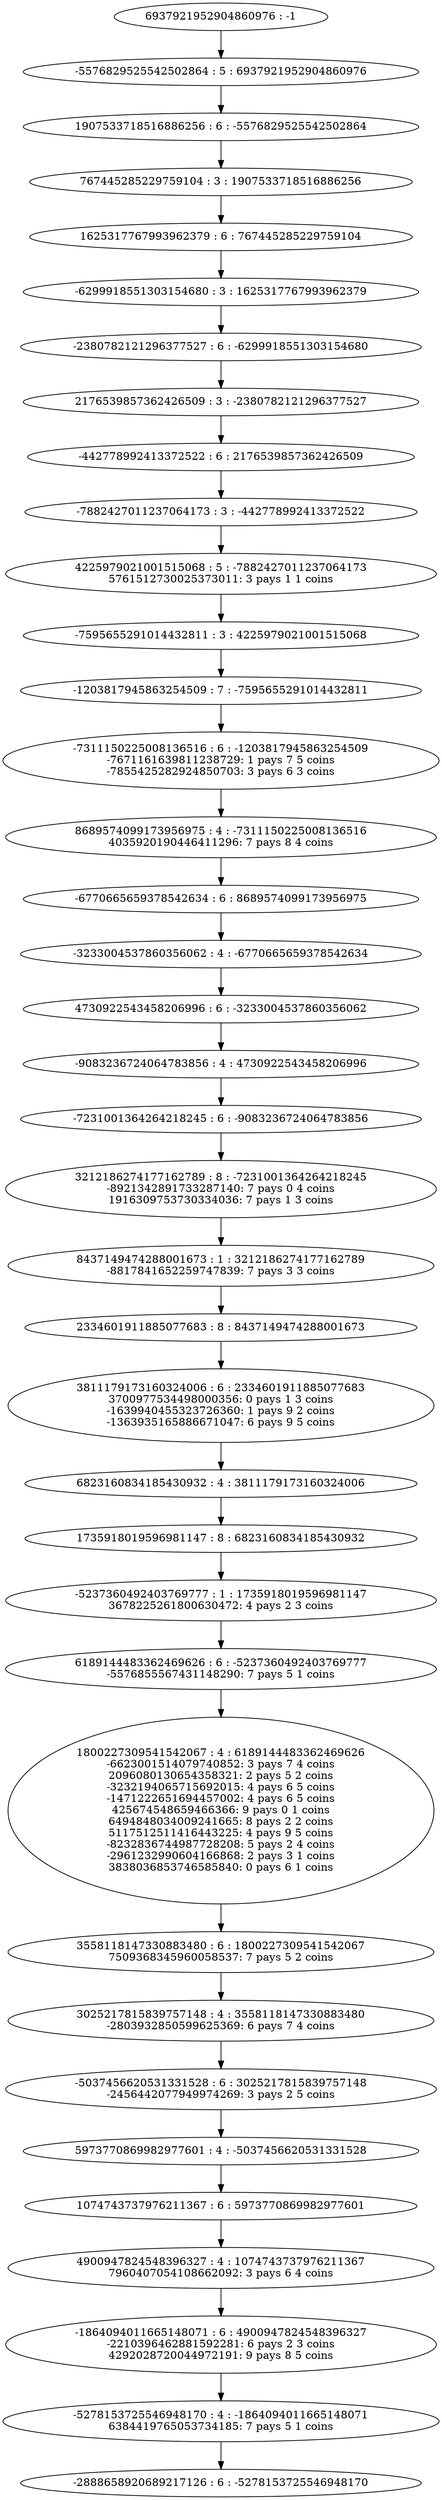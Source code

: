 digraph "plots_10_90.0_10.0_1000000.0_6000.0_2880000.0/tree_6_37.dot" {
	0 [label="6937921952904860976 : -1"]
	1 [label="-5576829525542502864 : 5 : 6937921952904860976
"]
	2 [label="1907533718516886256 : 6 : -5576829525542502864
"]
	3 [label="767445285229759104 : 3 : 1907533718516886256
"]
	4 [label="1625317767993962379 : 6 : 767445285229759104
"]
	5 [label="-6299918551303154680 : 3 : 1625317767993962379
"]
	6 [label="-2380782121296377527 : 6 : -6299918551303154680
"]
	7 [label="2176539857362426509 : 3 : -2380782121296377527
"]
	8 [label="-442778992413372522 : 6 : 2176539857362426509
"]
	9 [label="-7882427011237064173 : 3 : -442778992413372522
"]
	10 [label="4225979021001515068 : 5 : -7882427011237064173
5761512730025373011: 3 pays 1 1 coins
"]
	11 [label="-7595655291014432811 : 3 : 4225979021001515068
"]
	12 [label="-1203817945863254509 : 7 : -7595655291014432811
"]
	13 [label="-7311150225008136516 : 6 : -1203817945863254509
-7671161639811238729: 1 pays 7 5 coins
-7855425282924850703: 3 pays 6 3 coins
"]
	14 [label="8689574099173956975 : 4 : -7311150225008136516
4035920190446411296: 7 pays 8 4 coins
"]
	15 [label="-6770665659378542634 : 6 : 8689574099173956975
"]
	16 [label="-3233004537860356062 : 4 : -6770665659378542634
"]
	17 [label="4730922543458206996 : 6 : -3233004537860356062
"]
	18 [label="-9083236724064783856 : 4 : 4730922543458206996
"]
	19 [label="-7231001364264218245 : 6 : -9083236724064783856
"]
	20 [label="3212186274177162789 : 8 : -7231001364264218245
-8921342891733287140: 7 pays 0 4 coins
1916309753730334036: 7 pays 1 3 coins
"]
	21 [label="8437149474288001673 : 1 : 3212186274177162789
-8817841652259747839: 7 pays 3 3 coins
"]
	22 [label="2334601911885077683 : 8 : 8437149474288001673
"]
	23 [label="3811179173160324006 : 6 : 2334601911885077683
3700977534498000356: 0 pays 1 3 coins
-1639940455323726360: 1 pays 9 2 coins
-1363935165886671047: 6 pays 9 5 coins
"]
	24 [label="6823160834185430932 : 4 : 3811179173160324006
"]
	25 [label="1735918019596981147 : 8 : 6823160834185430932
"]
	26 [label="-5237360492403769777 : 1 : 1735918019596981147
3678225261800630472: 4 pays 2 3 coins
"]
	27 [label="6189144483362469626 : 6 : -5237360492403769777
-5576855567431148290: 7 pays 5 1 coins
"]
	28 [label="1800227309541542067 : 4 : 6189144483362469626
-6623001514079740852: 3 pays 7 4 coins
2096080130654358321: 2 pays 5 2 coins
-3232194065715692015: 4 pays 6 5 coins
-1471222651694457002: 4 pays 6 5 coins
425674548659466366: 9 pays 0 1 coins
6494848034009241665: 8 pays 2 2 coins
5117512511416443225: 4 pays 9 5 coins
-8232836744987728208: 5 pays 2 4 coins
-2961232990604166868: 2 pays 3 1 coins
3838036853746585840: 0 pays 6 1 coins
"]
	29 [label="3558118147330883480 : 6 : 1800227309541542067
7509368345960058537: 7 pays 5 2 coins
"]
	30 [label="3025217815839757148 : 4 : 3558118147330883480
-2803932850599625369: 6 pays 7 4 coins
"]
	31 [label="-5037456620531331528 : 6 : 3025217815839757148
-2456442077949974269: 3 pays 2 5 coins
"]
	32 [label="5973770869982977601 : 4 : -5037456620531331528
"]
	33 [label="1074743737976211367 : 6 : 5973770869982977601
"]
	34 [label="4900947824548396327 : 4 : 1074743737976211367
7960407054108662092: 3 pays 6 4 coins
"]
	35 [label="-1864094011665148071 : 6 : 4900947824548396327
-2210396462881592281: 6 pays 2 3 coins
4292028720044972191: 9 pays 8 5 coins
"]
	36 [label="-5278153725546948170 : 4 : -1864094011665148071
6384419765053734185: 7 pays 5 1 coins
"]
	37 [label="-2888658920689217126 : 6 : -5278153725546948170
"]
	0 -> 1
	1 -> 2
	2 -> 3
	3 -> 4
	4 -> 5
	5 -> 6
	6 -> 7
	7 -> 8
	8 -> 9
	9 -> 10
	10 -> 11
	11 -> 12
	12 -> 13
	13 -> 14
	14 -> 15
	15 -> 16
	16 -> 17
	17 -> 18
	18 -> 19
	19 -> 20
	20 -> 21
	21 -> 22
	22 -> 23
	23 -> 24
	24 -> 25
	25 -> 26
	26 -> 27
	27 -> 28
	28 -> 29
	29 -> 30
	30 -> 31
	31 -> 32
	32 -> 33
	33 -> 34
	34 -> 35
	35 -> 36
	36 -> 37
}
